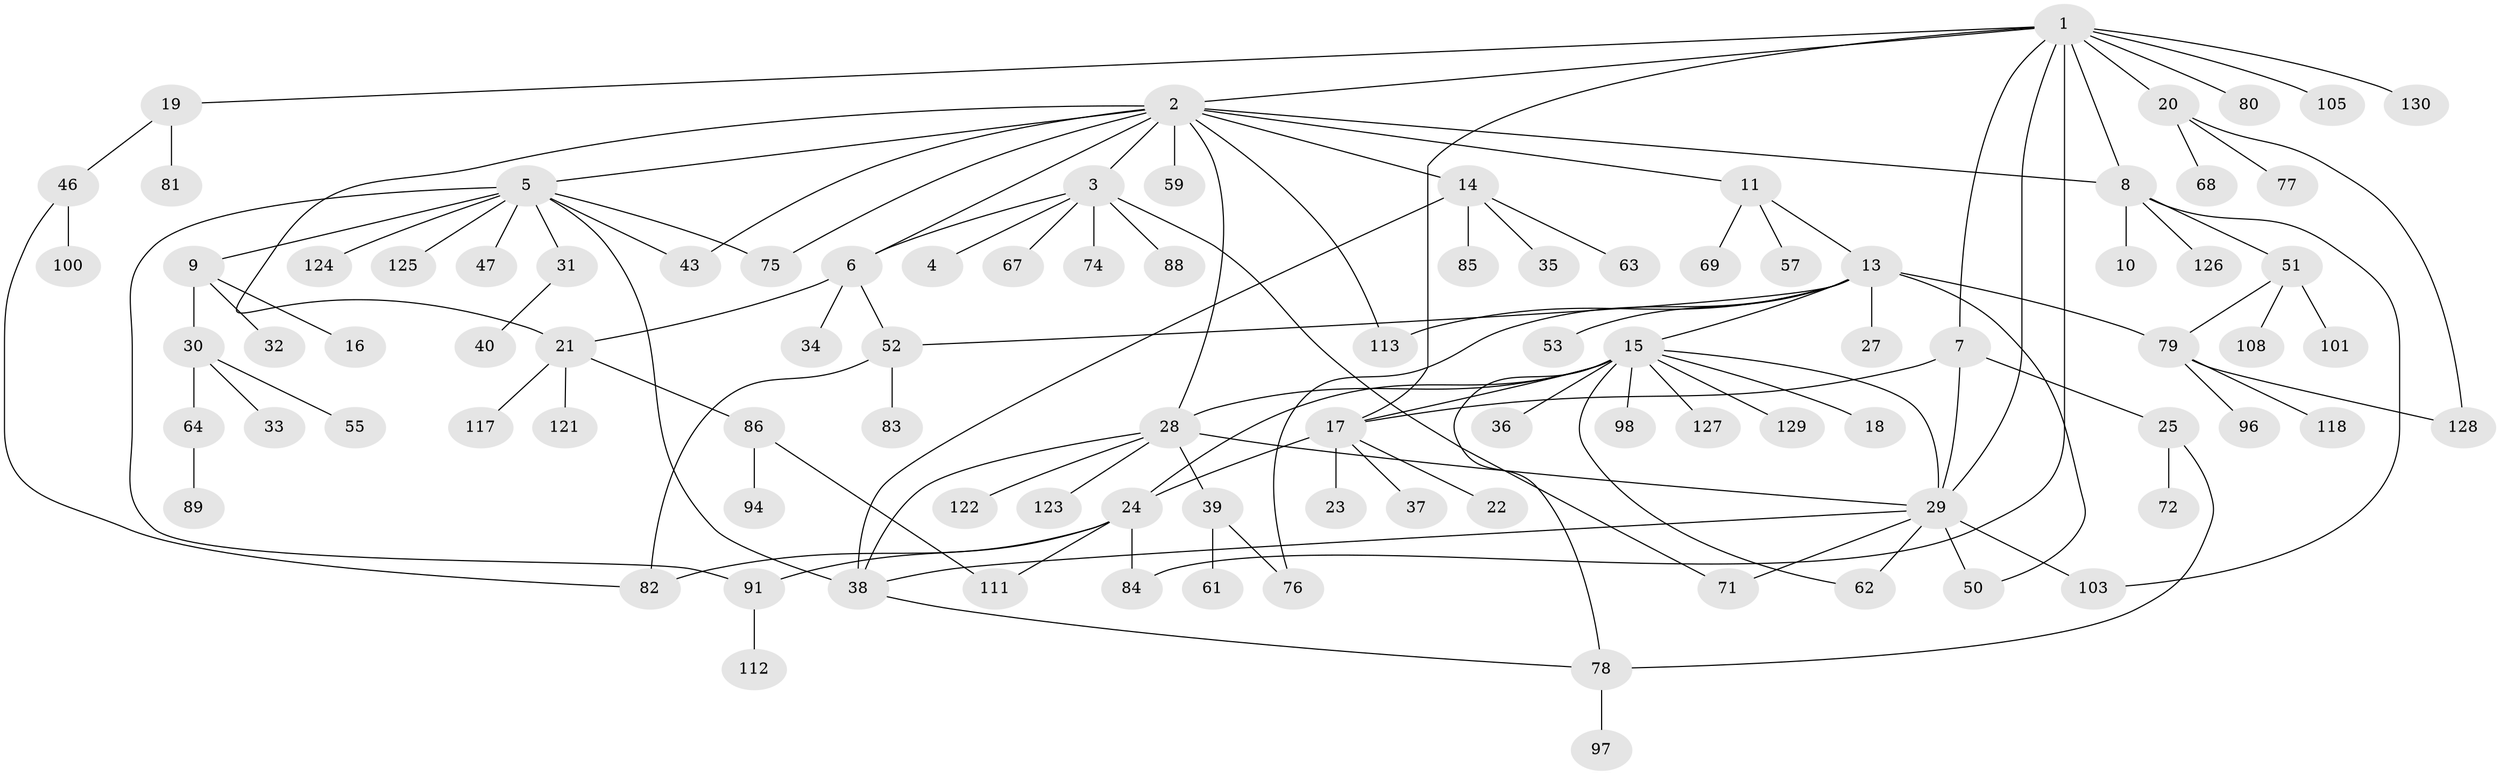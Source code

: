 // original degree distribution, {9: 0.015267175572519083, 13: 0.007633587786259542, 7: 0.022900763358778626, 1: 0.4732824427480916, 10: 0.007633587786259542, 6: 0.015267175572519083, 4: 0.09923664122137404, 11: 0.007633587786259542, 2: 0.25190839694656486, 8: 0.015267175572519083, 5: 0.030534351145038167, 3: 0.05343511450381679}
// Generated by graph-tools (version 1.1) at 2025/41/03/06/25 10:41:51]
// undirected, 97 vertices, 127 edges
graph export_dot {
graph [start="1"]
  node [color=gray90,style=filled];
  1 [super="+12"];
  2 [super="+42"];
  3 [super="+48"];
  4;
  5 [super="+99"];
  6 [super="+26"];
  7 [super="+120"];
  8 [super="+66"];
  9;
  10;
  11;
  13 [super="+54"];
  14 [super="+60"];
  15 [super="+49"];
  16 [super="+92"];
  17 [super="+41"];
  18;
  19 [super="+73"];
  20 [super="+58"];
  21 [super="+70"];
  22;
  23;
  24 [super="+102"];
  25 [super="+93"];
  27;
  28 [super="+65"];
  29 [super="+45"];
  30 [super="+87"];
  31;
  32;
  33;
  34;
  35;
  36;
  37;
  38 [super="+44"];
  39 [super="+90"];
  40;
  43 [super="+107"];
  46 [super="+106"];
  47;
  50;
  51 [super="+56"];
  52;
  53;
  55;
  57;
  59 [super="+109"];
  61;
  62;
  63 [super="+110"];
  64;
  67;
  68 [super="+95"];
  69 [super="+115"];
  71;
  72;
  74;
  75;
  76 [super="+131"];
  77;
  78 [super="+104"];
  79 [super="+119"];
  80;
  81;
  82;
  83;
  84;
  85;
  86 [super="+116"];
  88;
  89;
  91;
  94;
  96;
  97;
  98;
  100;
  101 [super="+114"];
  103;
  105;
  108;
  111;
  112;
  113;
  117;
  118;
  121;
  122;
  123;
  124;
  125;
  126;
  127;
  128;
  129;
  130;
  1 -- 2;
  1 -- 7;
  1 -- 8;
  1 -- 17;
  1 -- 20;
  1 -- 80;
  1 -- 84;
  1 -- 130;
  1 -- 19;
  1 -- 29;
  1 -- 105;
  2 -- 3;
  2 -- 5;
  2 -- 6;
  2 -- 11;
  2 -- 14;
  2 -- 21;
  2 -- 28;
  2 -- 75;
  2 -- 113;
  2 -- 8;
  2 -- 59;
  2 -- 43;
  3 -- 4;
  3 -- 6;
  3 -- 67;
  3 -- 74;
  3 -- 88;
  3 -- 71;
  5 -- 9;
  5 -- 31;
  5 -- 38;
  5 -- 43;
  5 -- 47;
  5 -- 75;
  5 -- 91;
  5 -- 125;
  5 -- 124;
  6 -- 21;
  6 -- 34;
  6 -- 52;
  7 -- 25;
  7 -- 29;
  7 -- 17;
  8 -- 10;
  8 -- 51;
  8 -- 103;
  8 -- 126;
  9 -- 16;
  9 -- 30;
  9 -- 32;
  11 -- 13;
  11 -- 57;
  11 -- 69;
  13 -- 15;
  13 -- 27;
  13 -- 50;
  13 -- 53;
  13 -- 76;
  13 -- 113;
  13 -- 52;
  13 -- 79;
  14 -- 35;
  14 -- 85;
  14 -- 63;
  14 -- 38;
  15 -- 17;
  15 -- 18;
  15 -- 28;
  15 -- 29;
  15 -- 36;
  15 -- 62;
  15 -- 78;
  15 -- 127;
  15 -- 129;
  15 -- 24;
  15 -- 98;
  17 -- 22;
  17 -- 23;
  17 -- 24;
  17 -- 37;
  19 -- 46;
  19 -- 81;
  20 -- 68;
  20 -- 77;
  20 -- 128;
  21 -- 121;
  21 -- 117;
  21 -- 86;
  24 -- 82;
  24 -- 84;
  24 -- 91;
  24 -- 111;
  25 -- 72;
  25 -- 78;
  28 -- 29;
  28 -- 38;
  28 -- 39;
  28 -- 122;
  28 -- 123;
  29 -- 38;
  29 -- 50;
  29 -- 62;
  29 -- 71;
  29 -- 103;
  30 -- 33;
  30 -- 55;
  30 -- 64;
  31 -- 40;
  38 -- 78;
  39 -- 61;
  39 -- 76;
  46 -- 82;
  46 -- 100;
  51 -- 108;
  51 -- 101;
  51 -- 79;
  52 -- 82;
  52 -- 83;
  64 -- 89;
  78 -- 97;
  79 -- 96;
  79 -- 118;
  79 -- 128;
  86 -- 94;
  86 -- 111;
  91 -- 112;
}
